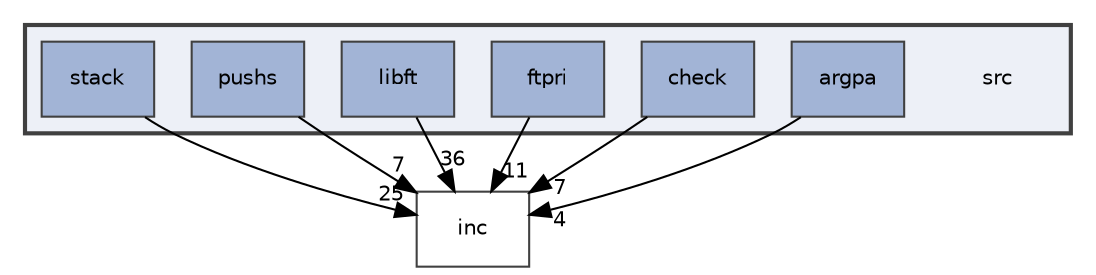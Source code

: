 digraph "src"
{
 // LATEX_PDF_SIZE
  edge [fontname="Helvetica",fontsize="10",labelfontname="Helvetica",labelfontsize="10"];
  node [fontname="Helvetica",fontsize="10",shape=record];
  compound=true
  subgraph clusterdir_68267d1309a1af8e8297ef4c3efbcdba {
    graph [ bgcolor="#edf0f7", pencolor="grey25", style="filled,bold,", label="", fontname="Helvetica", fontsize="10", URL="dir_68267d1309a1af8e8297ef4c3efbcdba.html"]
    dir_68267d1309a1af8e8297ef4c3efbcdba [shape=plaintext, label="src"];
  dir_888492c67d4c251dd07e5a32b365f7eb [shape=box, label="argpa", style="filled,", fillcolor="#a2b4d6", color="grey25", URL="dir_888492c67d4c251dd07e5a32b365f7eb.html"];
  dir_5073609cd6667b8d9a3c33b72b0412da [shape=box, label="check", style="filled,", fillcolor="#a2b4d6", color="grey25", URL="dir_5073609cd6667b8d9a3c33b72b0412da.html"];
  dir_3c1c818669fa557263b8243d09369c54 [shape=box, label="ftpri", style="filled,", fillcolor="#a2b4d6", color="grey25", URL="dir_3c1c818669fa557263b8243d09369c54.html"];
  dir_0875826b1a8f3435681a79fbc69263bd [shape=box, label="libft", style="filled,", fillcolor="#a2b4d6", color="grey25", URL="dir_0875826b1a8f3435681a79fbc69263bd.html"];
  dir_8831ffa531f05d12a43027139a180f39 [shape=box, label="pushs", style="filled,", fillcolor="#a2b4d6", color="grey25", URL="dir_8831ffa531f05d12a43027139a180f39.html"];
  dir_ae05216015ae78cedcc5de6d7fdc0879 [shape=box, label="stack", style="filled,", fillcolor="#a2b4d6", color="grey25", URL="dir_ae05216015ae78cedcc5de6d7fdc0879.html"];
  }
  dir_bfccd401955b95cf8c75461437045ac0 [shape=box, label="inc", style="", fillcolor="#edf0f7", color="grey25", URL="dir_bfccd401955b95cf8c75461437045ac0.html"];
  dir_888492c67d4c251dd07e5a32b365f7eb->dir_bfccd401955b95cf8c75461437045ac0 [headlabel="4", labeldistance=1.5 headhref="dir_000000_000003.html"];
  dir_5073609cd6667b8d9a3c33b72b0412da->dir_bfccd401955b95cf8c75461437045ac0 [headlabel="7", labeldistance=1.5 headhref="dir_000001_000003.html"];
  dir_3c1c818669fa557263b8243d09369c54->dir_bfccd401955b95cf8c75461437045ac0 [headlabel="11", labeldistance=1.5 headhref="dir_000002_000003.html"];
  dir_0875826b1a8f3435681a79fbc69263bd->dir_bfccd401955b95cf8c75461437045ac0 [headlabel="36", labeldistance=1.5 headhref="dir_000004_000003.html"];
  dir_8831ffa531f05d12a43027139a180f39->dir_bfccd401955b95cf8c75461437045ac0 [headlabel="7", labeldistance=1.5 headhref="dir_000005_000003.html"];
  dir_ae05216015ae78cedcc5de6d7fdc0879->dir_bfccd401955b95cf8c75461437045ac0 [headlabel="25", labeldistance=1.5 headhref="dir_000007_000003.html"];
}
